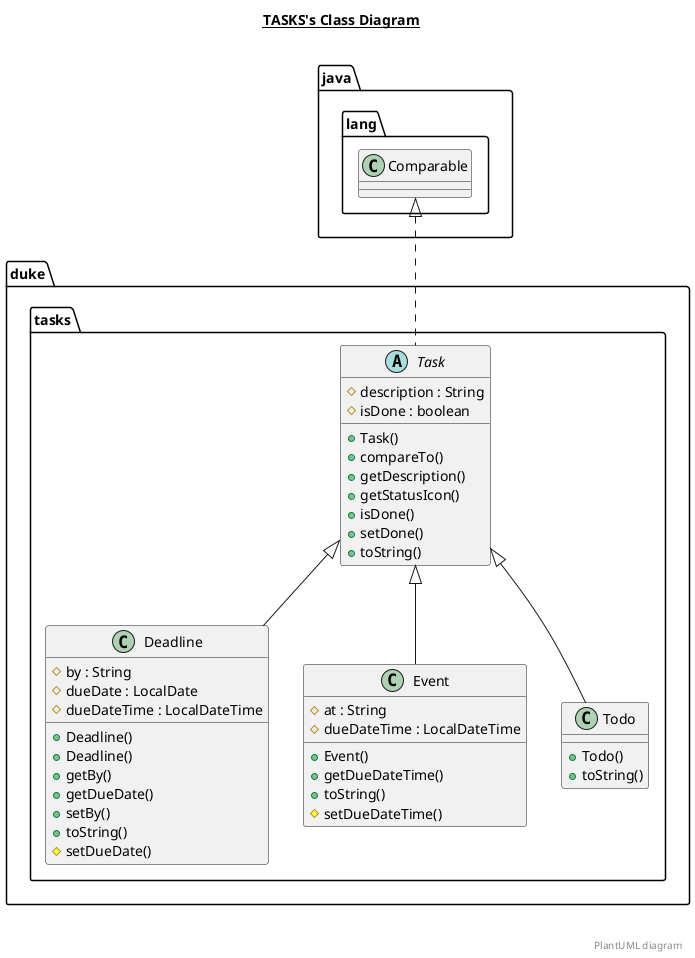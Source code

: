 @startuml

title __TASKS's Class Diagram__\n

  namespace duke {
    namespace tasks {
      class duke.tasks.Deadline {
          # by : String
          # dueDate : LocalDate
          # dueDateTime : LocalDateTime
          + Deadline()
          + Deadline()
          + getBy()
          + getDueDate()
          + setBy()
          + toString()
          # setDueDate()
      }
    }
  }
  

  namespace duke {
    namespace tasks {
      class duke.tasks.Event {
          # at : String
          # dueDateTime : LocalDateTime
          + Event()
          + getDueDateTime()
          + toString()
          # setDueDateTime()
      }
    }
  }
  

  namespace duke {
    namespace tasks {
      abstract class duke.tasks.Task {
          # description : String
          # isDone : boolean
          + Task()
          + compareTo()
          + getDescription()
          + getStatusIcon()
          + isDone()
          + setDone()
          + toString()
      }
    }
  }
  

  namespace duke {
    namespace tasks {
      class duke.tasks.Todo {
          + Todo()
          + toString()
      }
    }
  }
  

  duke.tasks.Deadline -up-|> duke.tasks.Task
  duke.tasks.Event -up-|> duke.tasks.Task
  duke.tasks.Task .up.|> java.lang.Comparable
  duke.tasks.Todo -up-|> duke.tasks.Task


right footer


PlantUML diagram
endfooter

@enduml
